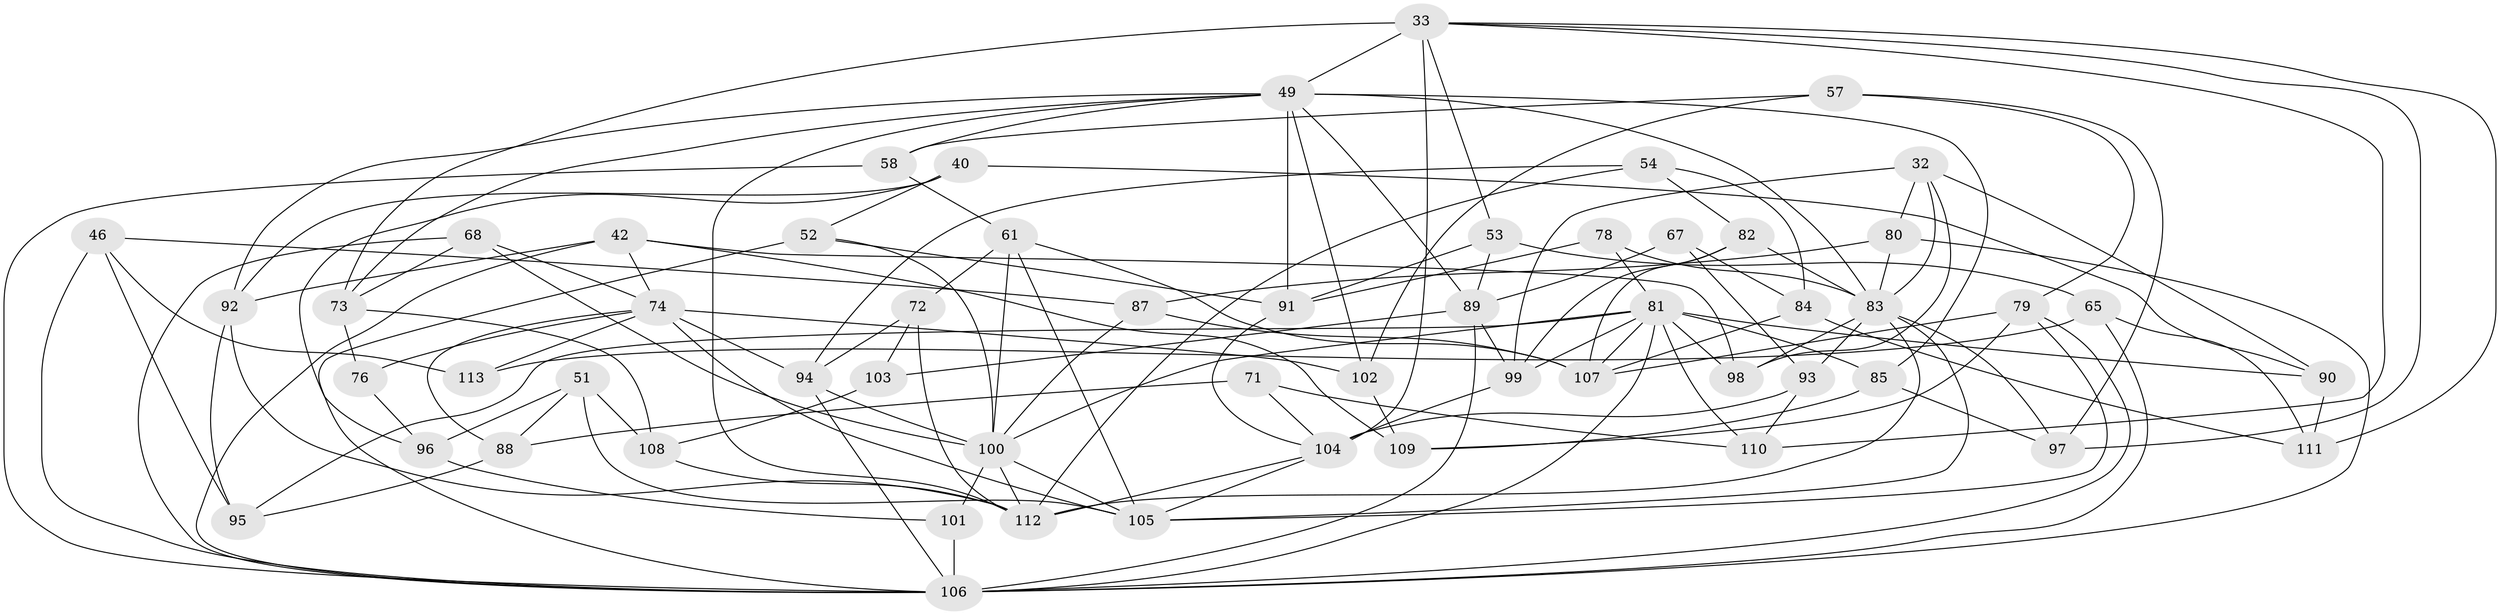 // original degree distribution, {4: 1.0}
// Generated by graph-tools (version 1.1) at 2025/59/03/09/25 04:59:31]
// undirected, 56 vertices, 139 edges
graph export_dot {
graph [start="1"]
  node [color=gray90,style=filled];
  32 [super="+13"];
  33 [super="+10+20"];
  40;
  42 [super="+11"];
  46;
  49 [super="+15+38+44"];
  51;
  52;
  53;
  54;
  57;
  58;
  61 [super="+25"];
  65;
  67;
  68;
  71;
  72;
  73 [super="+30"];
  74 [super="+21+23+62"];
  76;
  78;
  79 [super="+39"];
  80;
  81 [super="+5+41+19+37"];
  82;
  83 [super="+3+9+47+45"];
  84;
  85;
  87;
  88;
  89 [super="+12+63"];
  90;
  91 [super="+69+60"];
  92 [super="+35"];
  93 [super="+56"];
  94 [super="+24"];
  95;
  96;
  97;
  98;
  99 [super="+50"];
  100 [super="+14+26+17+66"];
  101 [super="+64"];
  102;
  103;
  104 [super="+6+31+70"];
  105 [super="+8+34"];
  106 [super="+48+86+75"];
  107 [super="+1+43"];
  108;
  109;
  110 [super="+7"];
  111;
  112 [super="+27+59+77"];
  113;
  32 -- 90;
  32 -- 80;
  32 -- 98;
  32 -- 99 [weight=2];
  32 -- 83;
  33 -- 110;
  33 -- 111;
  33 -- 104 [weight=2];
  33 -- 53;
  33 -- 97;
  33 -- 49;
  33 -- 73;
  40 -- 90;
  40 -- 96;
  40 -- 52;
  40 -- 92;
  42 -- 98;
  42 -- 92 [weight=2];
  42 -- 109;
  42 -- 74;
  42 -- 106;
  46 -- 87;
  46 -- 113;
  46 -- 95;
  46 -- 106;
  49 -- 89;
  49 -- 91 [weight=3];
  49 -- 102;
  49 -- 73 [weight=2];
  49 -- 92;
  49 -- 83 [weight=2];
  49 -- 85;
  49 -- 58;
  49 -- 112;
  51 -- 88;
  51 -- 108;
  51 -- 96;
  51 -- 105;
  52 -- 91;
  52 -- 100;
  52 -- 106;
  53 -- 65;
  53 -- 89;
  53 -- 91;
  54 -- 84;
  54 -- 82;
  54 -- 94;
  54 -- 112;
  57 -- 58;
  57 -- 79;
  57 -- 97;
  57 -- 102;
  58 -- 61;
  58 -- 106;
  61 -- 72;
  61 -- 100 [weight=2];
  61 -- 107;
  61 -- 105;
  65 -- 106;
  65 -- 113;
  65 -- 111;
  67 -- 84;
  67 -- 93;
  67 -- 89 [weight=2];
  68 -- 73;
  68 -- 74;
  68 -- 100;
  68 -- 106;
  71 -- 88;
  71 -- 110 [weight=2];
  71 -- 104;
  72 -- 103;
  72 -- 94;
  72 -- 112;
  73 -- 108;
  73 -- 76;
  74 -- 102;
  74 -- 113 [weight=2];
  74 -- 76 [weight=2];
  74 -- 88;
  74 -- 105 [weight=3];
  74 -- 94;
  76 -- 96;
  78 -- 91 [weight=2];
  78 -- 83;
  78 -- 81;
  79 -- 107 [weight=2];
  79 -- 109;
  79 -- 106;
  79 -- 105;
  80 -- 87;
  80 -- 106;
  80 -- 83;
  81 -- 95;
  81 -- 106 [weight=2];
  81 -- 90;
  81 -- 85;
  81 -- 98;
  81 -- 99;
  81 -- 107 [weight=2];
  81 -- 110;
  81 -- 100;
  82 -- 99;
  82 -- 83;
  82 -- 107;
  83 -- 105 [weight=2];
  83 -- 97;
  83 -- 93;
  83 -- 112;
  83 -- 98;
  84 -- 111;
  84 -- 107;
  85 -- 97;
  85 -- 109;
  87 -- 100;
  87 -- 107;
  88 -- 95;
  89 -- 99;
  89 -- 106;
  89 -- 103 [weight=2];
  90 -- 111;
  91 -- 104;
  92 -- 95;
  92 -- 112;
  93 -- 110 [weight=2];
  93 -- 104 [weight=4];
  94 -- 100 [weight=2];
  94 -- 106;
  96 -- 101;
  99 -- 104;
  100 -- 105;
  100 -- 101 [weight=3];
  100 -- 112 [weight=2];
  101 -- 106 [weight=2];
  102 -- 109;
  103 -- 108;
  104 -- 105;
  104 -- 112 [weight=2];
  108 -- 112;
}
